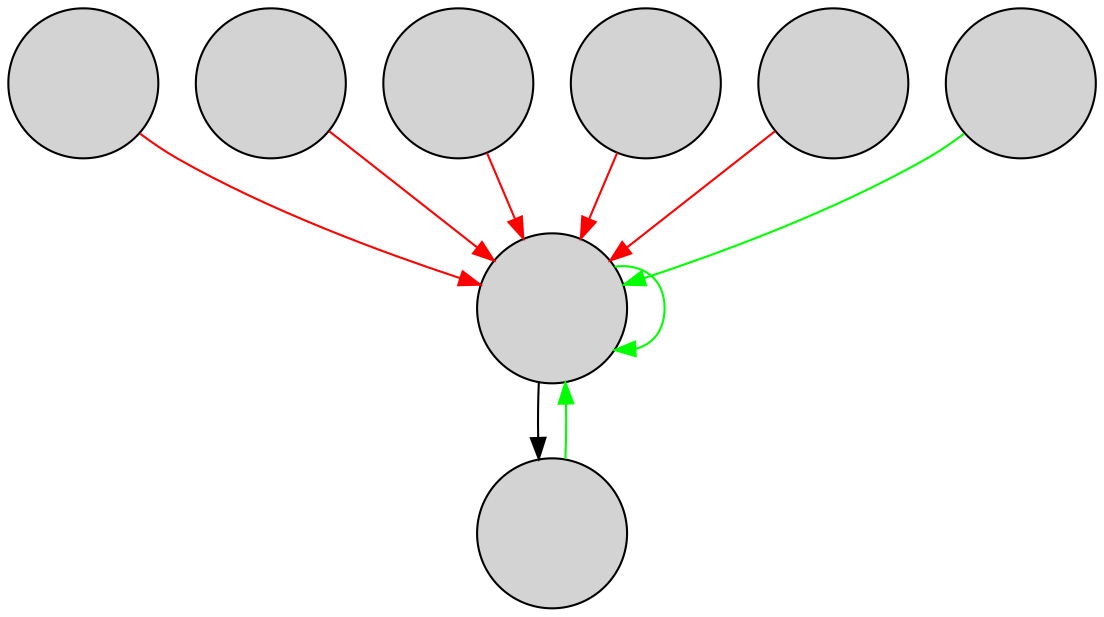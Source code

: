 digraph G {
  node [shape=circle fixedsize=true width=1 height=1 style=filled label="" ]
    fireDr [ image="images/fire.png" ]
    fairyDr [ image="images/fairy.png" ]
    dragonDr [ image="images/dragon.png" ]
    fightingDr [ image="images/fighting.png" ]
    grassDr [ image="images/grass.png" ]
    electricDr [ image="images/electric.png" ]
    waterDr [ image="images/water.png" ]
    iceDr [ image="images/ice.png" ]
  dragonDr -> dragonDr [ color=green ]
  dragonDr -> fairyDr [ color=black ]
  fairyDr -> dragonDr [ color=green ]
  fightingDr -> dragonDr [ color=red ]
  fireDr -> dragonDr [ color=red ]
  waterDr -> dragonDr [ color=red ]
  grassDr -> dragonDr [ color=red ]
  electricDr -> dragonDr [ color=red ]
  iceDr -> dragonDr [ color=green ]
}
